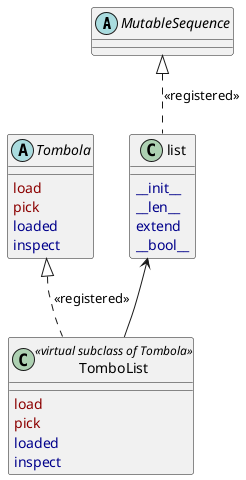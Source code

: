 @startuml tombolist

abstract class MutableSequence{

}

class list {
    {method} <color:DarkBlue>__init__</color>
    {method} <color:DarkBlue>__len__</color>
    {method} <color:DarkBlue>extend</color>
    {method} <color:DarkBlue>__bool__</color>
}

abstract class Tombola {
    {method} <color:DarkRed>load</color>
    {method} <color:DarkRed>pick</color>
    {method} <color:DarkBlue>loaded</color>
    {method} <color:DarkBlue>inspect</color>
}

class TomboList <<virtual subclass of Tombola>>{
    {method} <color:DarkRed>load</color>
    {method} <color:DarkRed>pick</color>
    {method} <color:DarkBlue>loaded</color>
    {method} <color:DarkBlue>inspect</color>
}

TomboList -u-> list
list .u.|> MutableSequence : <<registered>>
TomboList .u.|> Tombola : <<registered>>

@enduml
